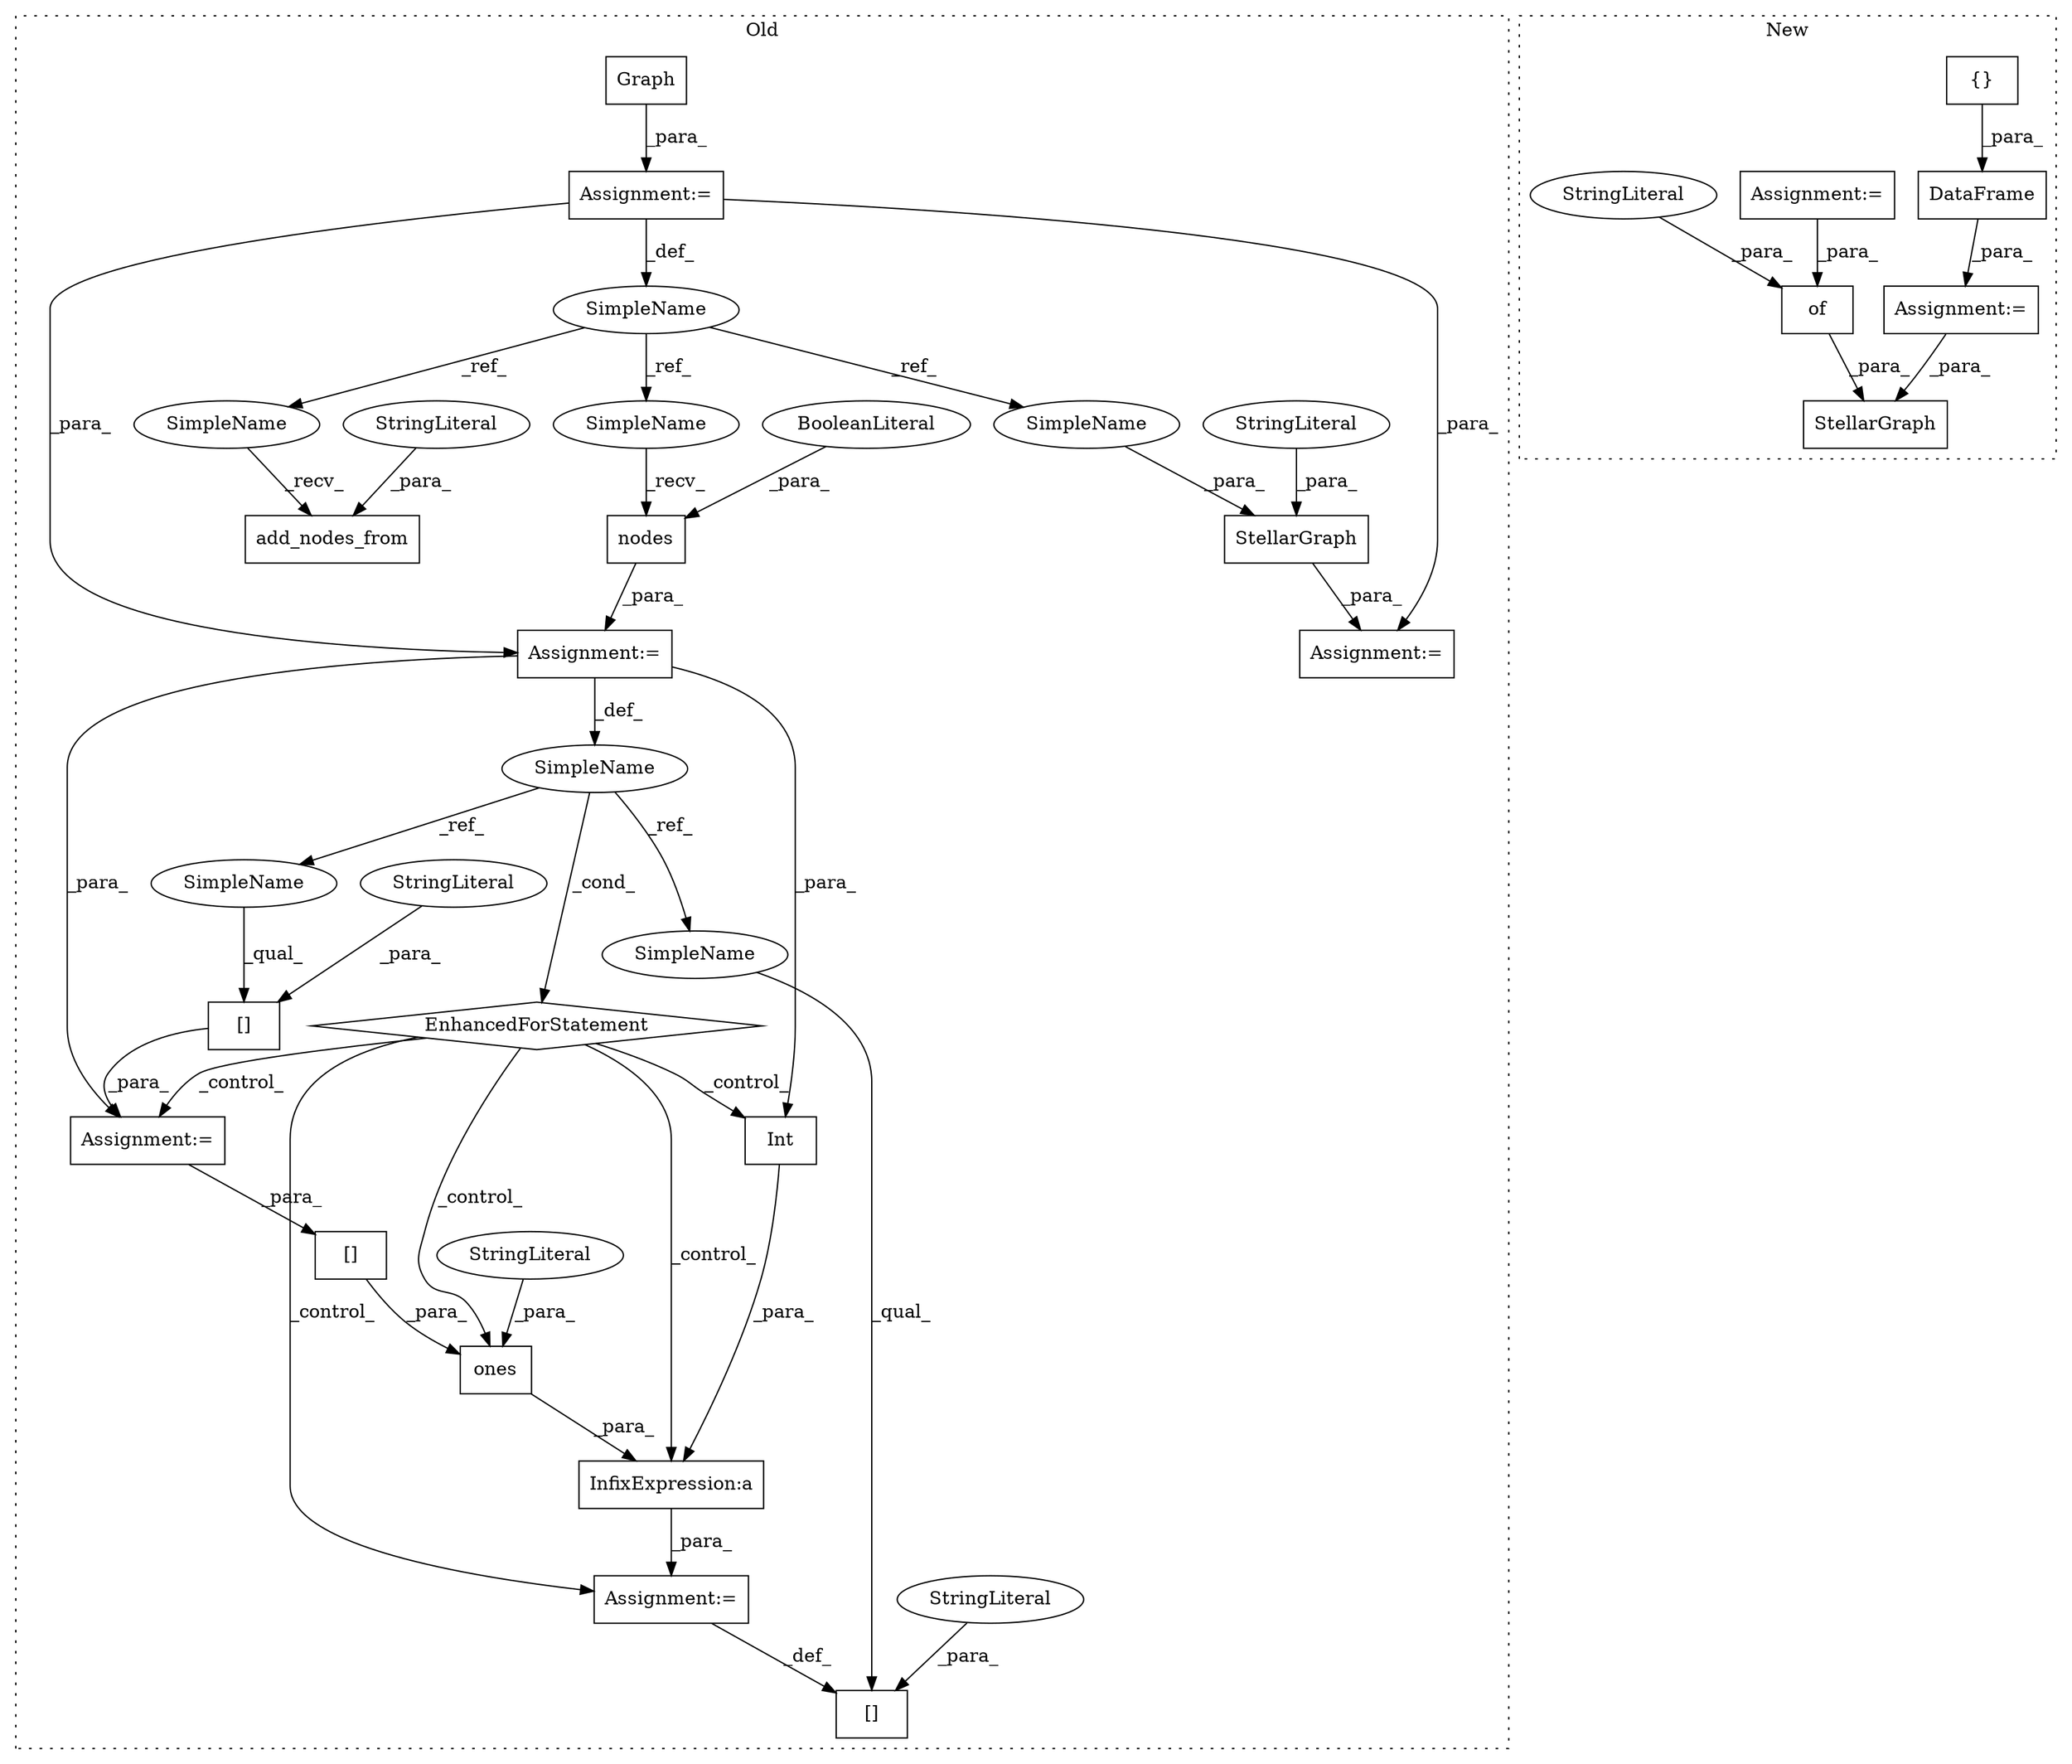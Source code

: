 digraph G {
subgraph cluster0 {
1 [label="nodes" a="32" s="1627,1637" l="6,1" shape="box"];
4 [label="Assignment:=" a="7" s="1270" l="1" shape="box"];
6 [label="Assignment:=" a="7" s="1544,1638" l="69,2" shape="box"];
7 [label="SimpleName" a="42" s="1269" l="1" shape="ellipse"];
8 [label="StellarGraph" a="32" s="1765,1789" l="13,1" shape="box"];
9 [label="EnhancedForStatement" a="70" s="1544,1638" l="69,2" shape="diamond"];
11 [label="Graph" a="32" s="1280" l="7" shape="box"];
12 [label="Int" a="32" s="1695,1700" l="4,1" shape="box"];
13 [label="InfixExpression:a" a="27" s="1701" l="3" shape="box"];
14 [label="[]" a="2" s="1677,1692" l="6,1" shape="box"];
15 [label="StringLiteral" a="45" s="1683" l="9" shape="ellipse"];
16 [label="StringLiteral" a="45" s="1780" l="9" shape="ellipse"];
17 [label="Assignment:=" a="7" s="1693" l="1" shape="box"];
19 [label="add_nodes_from" a="32" s="1295,1327" l="15,1" shape="box"];
20 [label="StringLiteral" a="45" s="1323" l="4" shape="ellipse"];
21 [label="BooleanLiteral" a="9" s="1633" l="4" shape="ellipse"];
23 [label="[]" a="2" s="1653,1666" l="6,1" shape="box"];
24 [label="SimpleName" a="42" s="1617" l="5" shape="ellipse"];
25 [label="[]" a="2" s="1715,1738" l="21,1" shape="box"];
26 [label="StringLiteral" a="45" s="1659" l="7" shape="ellipse"];
28 [label="ones" a="32" s="1710,1745" l="5,1" shape="box"];
29 [label="StringLiteral" a="45" s="1740" l="5" shape="ellipse"];
30 [label="Assignment:=" a="7" s="1764" l="1" shape="box"];
31 [label="Assignment:=" a="7" s="1652" l="1" shape="box"];
32 [label="SimpleName" a="42" s="1625" l="1" shape="ellipse"];
33 [label="SimpleName" a="42" s="1778" l="1" shape="ellipse"];
34 [label="SimpleName" a="42" s="1293" l="1" shape="ellipse"];
35 [label="SimpleName" a="42" s="1677" l="5" shape="ellipse"];
36 [label="SimpleName" a="42" s="1653" l="5" shape="ellipse"];
label = "Old";
style="dotted";
}
subgraph cluster1 {
2 [label="DataFrame" a="32" s="1638,1778" l="10,1" shape="box"];
3 [label="{}" a="4" s="1759,1777" l="1,1" shape="box"];
5 [label="Assignment:=" a="7" s="1618" l="1" shape="box"];
10 [label="StellarGraph" a="32" s="1798,1822" l="13,1" shape="box"];
18 [label="Assignment:=" a="7" s="1294" l="1" shape="box"];
22 [label="of" a="32" s="1414,1606" l="3,1" shape="box"];
27 [label="StringLiteral" a="45" s="1512" l="4" shape="ellipse"];
label = "New";
style="dotted";
}
1 -> 6 [label="_para_"];
2 -> 5 [label="_para_"];
3 -> 2 [label="_para_"];
4 -> 7 [label="_def_"];
4 -> 30 [label="_para_"];
4 -> 6 [label="_para_"];
5 -> 10 [label="_para_"];
6 -> 31 [label="_para_"];
6 -> 24 [label="_def_"];
6 -> 12 [label="_para_"];
7 -> 34 [label="_ref_"];
7 -> 32 [label="_ref_"];
7 -> 33 [label="_ref_"];
8 -> 30 [label="_para_"];
9 -> 13 [label="_control_"];
9 -> 12 [label="_control_"];
9 -> 17 [label="_control_"];
9 -> 28 [label="_control_"];
9 -> 31 [label="_control_"];
11 -> 4 [label="_para_"];
12 -> 13 [label="_para_"];
13 -> 17 [label="_para_"];
15 -> 14 [label="_para_"];
16 -> 8 [label="_para_"];
17 -> 14 [label="_def_"];
18 -> 22 [label="_para_"];
20 -> 19 [label="_para_"];
21 -> 1 [label="_para_"];
22 -> 10 [label="_para_"];
23 -> 31 [label="_para_"];
24 -> 36 [label="_ref_"];
24 -> 9 [label="_cond_"];
24 -> 35 [label="_ref_"];
25 -> 28 [label="_para_"];
26 -> 23 [label="_para_"];
27 -> 22 [label="_para_"];
28 -> 13 [label="_para_"];
29 -> 28 [label="_para_"];
31 -> 25 [label="_para_"];
32 -> 1 [label="_recv_"];
33 -> 8 [label="_para_"];
34 -> 19 [label="_recv_"];
35 -> 14 [label="_qual_"];
36 -> 23 [label="_qual_"];
}